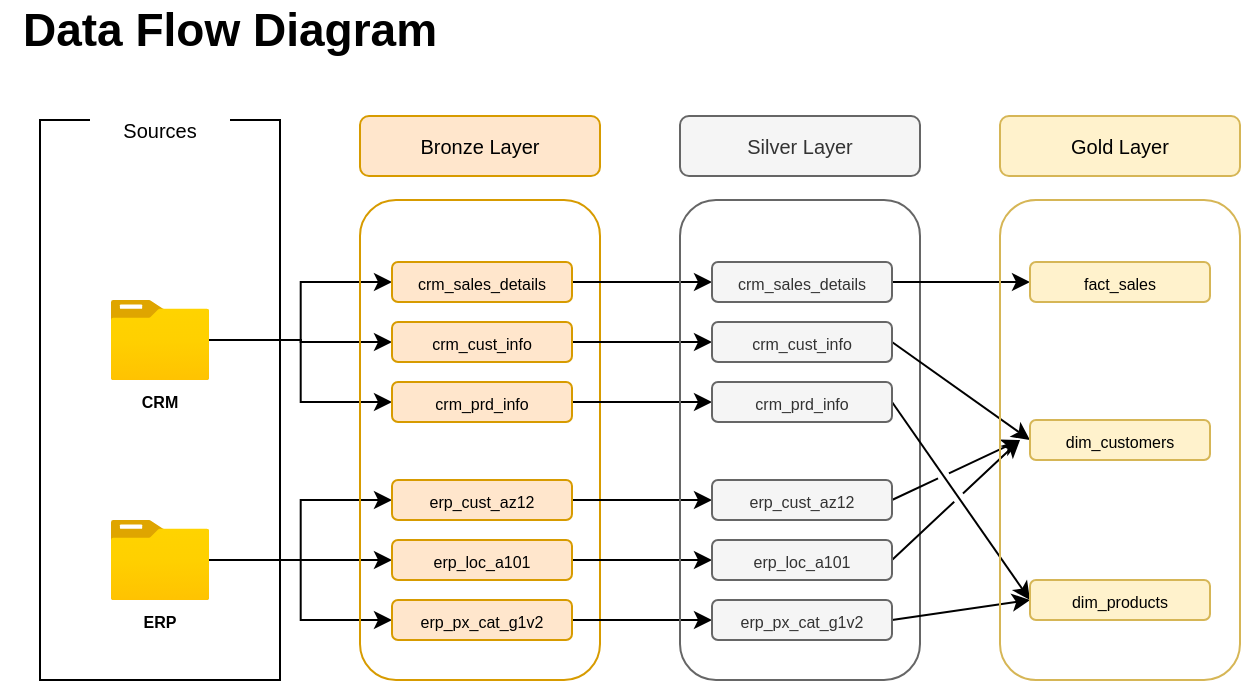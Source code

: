 <mxfile version="28.1.2">
  <diagram name="Page-1" id="hYvm-9ke1DMDbKB1tMgF">
    <mxGraphModel dx="1042" dy="634" grid="1" gridSize="10" guides="1" tooltips="1" connect="1" arrows="1" fold="1" page="1" pageScale="1" pageWidth="827" pageHeight="1169" math="0" shadow="0">
      <root>
        <mxCell id="0" />
        <mxCell id="1" parent="0" />
        <mxCell id="hMbln8pltGGga6ha_A0u-2" value="&lt;b&gt;&lt;font style=&quot;font-size: 23px;&quot;&gt;Data Flow Diagram&lt;/font&gt;&lt;/b&gt;" style="text;html=1;align=center;verticalAlign=middle;whiteSpace=wrap;rounded=0;" parent="1" vertex="1">
          <mxGeometry x="20" y="20" width="230" height="30" as="geometry" />
        </mxCell>
        <mxCell id="hMbln8pltGGga6ha_A0u-4" value="" style="rounded=0;whiteSpace=wrap;html=1;fillColor=none;" parent="1" vertex="1">
          <mxGeometry x="40" y="80" width="120" height="280" as="geometry" />
        </mxCell>
        <mxCell id="hMbln8pltGGga6ha_A0u-5" value="&lt;font style=&quot;font-size: 10px;&quot;&gt;Sources&lt;/font&gt;" style="text;html=1;align=center;verticalAlign=middle;whiteSpace=wrap;rounded=0;fillColor=default;" parent="1" vertex="1">
          <mxGeometry x="65" y="70" width="70" height="30" as="geometry" />
        </mxCell>
        <mxCell id="hMbln8pltGGga6ha_A0u-18" style="edgeStyle=orthogonalEdgeStyle;rounded=0;orthogonalLoop=1;jettySize=auto;html=1;" parent="1" source="hMbln8pltGGga6ha_A0u-6" target="hMbln8pltGGga6ha_A0u-13" edge="1">
          <mxGeometry relative="1" as="geometry" />
        </mxCell>
        <mxCell id="hMbln8pltGGga6ha_A0u-19" style="edgeStyle=orthogonalEdgeStyle;rounded=0;orthogonalLoop=1;jettySize=auto;html=1;entryX=0;entryY=0.5;entryDx=0;entryDy=0;" parent="1" source="hMbln8pltGGga6ha_A0u-6" target="hMbln8pltGGga6ha_A0u-12" edge="1">
          <mxGeometry relative="1" as="geometry" />
        </mxCell>
        <mxCell id="hMbln8pltGGga6ha_A0u-20" style="edgeStyle=orthogonalEdgeStyle;rounded=0;orthogonalLoop=1;jettySize=auto;html=1;entryX=0;entryY=0.5;entryDx=0;entryDy=0;" parent="1" source="hMbln8pltGGga6ha_A0u-6" target="hMbln8pltGGga6ha_A0u-14" edge="1">
          <mxGeometry relative="1" as="geometry" />
        </mxCell>
        <mxCell id="hMbln8pltGGga6ha_A0u-6" value="" style="image;aspect=fixed;html=1;points=[];align=center;fontSize=12;image=img/lib/azure2/general/Folder_Blank.svg;" parent="1" vertex="1">
          <mxGeometry x="75.35" y="170" width="49.29" height="40" as="geometry" />
        </mxCell>
        <mxCell id="hMbln8pltGGga6ha_A0u-7" value="&lt;b&gt;&lt;font style=&quot;font-size: 8px;&quot;&gt;CRM&lt;/font&gt;&lt;/b&gt;" style="text;html=1;align=center;verticalAlign=middle;whiteSpace=wrap;rounded=0;" parent="1" vertex="1">
          <mxGeometry x="80" y="210" width="40" height="20" as="geometry" />
        </mxCell>
        <mxCell id="hMbln8pltGGga6ha_A0u-30" style="edgeStyle=orthogonalEdgeStyle;rounded=0;orthogonalLoop=1;jettySize=auto;html=1;entryX=0;entryY=0.5;entryDx=0;entryDy=0;" parent="1" source="hMbln8pltGGga6ha_A0u-8" target="hMbln8pltGGga6ha_A0u-28" edge="1">
          <mxGeometry relative="1" as="geometry" />
        </mxCell>
        <mxCell id="hMbln8pltGGga6ha_A0u-31" style="edgeStyle=orthogonalEdgeStyle;rounded=0;orthogonalLoop=1;jettySize=auto;html=1;entryX=0;entryY=0.5;entryDx=0;entryDy=0;" parent="1" source="hMbln8pltGGga6ha_A0u-8" target="hMbln8pltGGga6ha_A0u-27" edge="1">
          <mxGeometry relative="1" as="geometry" />
        </mxCell>
        <mxCell id="hMbln8pltGGga6ha_A0u-32" style="edgeStyle=orthogonalEdgeStyle;rounded=0;orthogonalLoop=1;jettySize=auto;html=1;entryX=0;entryY=0.5;entryDx=0;entryDy=0;" parent="1" source="hMbln8pltGGga6ha_A0u-8" target="hMbln8pltGGga6ha_A0u-29" edge="1">
          <mxGeometry relative="1" as="geometry" />
        </mxCell>
        <mxCell id="hMbln8pltGGga6ha_A0u-8" value="" style="image;aspect=fixed;html=1;points=[];align=center;fontSize=12;image=img/lib/azure2/general/Folder_Blank.svg;" parent="1" vertex="1">
          <mxGeometry x="75.36" y="280" width="49.29" height="40" as="geometry" />
        </mxCell>
        <mxCell id="hMbln8pltGGga6ha_A0u-9" value="&lt;b&gt;&lt;font style=&quot;font-size: 8px;&quot;&gt;ERP&lt;/font&gt;&lt;/b&gt;" style="text;html=1;align=center;verticalAlign=middle;whiteSpace=wrap;rounded=0;" parent="1" vertex="1">
          <mxGeometry x="80.01" y="320" width="40" height="20" as="geometry" />
        </mxCell>
        <mxCell id="hMbln8pltGGga6ha_A0u-10" value="" style="rounded=1;whiteSpace=wrap;html=1;fillColor=none;strokeColor=#d79b00;" parent="1" vertex="1">
          <mxGeometry x="200" y="120" width="120" height="240" as="geometry" />
        </mxCell>
        <mxCell id="hMbln8pltGGga6ha_A0u-11" value="&lt;font style=&quot;font-size: 10px;&quot;&gt;Bronze Layer&lt;/font&gt;" style="text;html=1;align=center;verticalAlign=middle;whiteSpace=wrap;rounded=1;fillColor=#ffe6cc;strokeColor=#d79b00;" parent="1" vertex="1">
          <mxGeometry x="200" y="78" width="120" height="30" as="geometry" />
        </mxCell>
        <mxCell id="7EKogUHnucMps5_JJydl-10" style="edgeStyle=orthogonalEdgeStyle;rounded=0;orthogonalLoop=1;jettySize=auto;html=1;exitX=1;exitY=0.5;exitDx=0;exitDy=0;" parent="1" source="hMbln8pltGGga6ha_A0u-12" target="7EKogUHnucMps5_JJydl-3" edge="1">
          <mxGeometry relative="1" as="geometry" />
        </mxCell>
        <mxCell id="hMbln8pltGGga6ha_A0u-12" value="&lt;font style=&quot;font-size: 8px;&quot;&gt;crm_sales_details&lt;/font&gt;" style="text;html=1;align=center;verticalAlign=middle;whiteSpace=wrap;rounded=1;fillColor=#ffe6cc;strokeColor=#d79b00;" parent="1" vertex="1">
          <mxGeometry x="216" y="151" width="90" height="20" as="geometry" />
        </mxCell>
        <mxCell id="7EKogUHnucMps5_JJydl-11" style="edgeStyle=orthogonalEdgeStyle;rounded=0;orthogonalLoop=1;jettySize=auto;html=1;exitX=1;exitY=0.5;exitDx=0;exitDy=0;" parent="1" source="hMbln8pltGGga6ha_A0u-13" target="7EKogUHnucMps5_JJydl-4" edge="1">
          <mxGeometry relative="1" as="geometry" />
        </mxCell>
        <mxCell id="hMbln8pltGGga6ha_A0u-13" value="&lt;font style=&quot;font-size: 8px;&quot;&gt;crm_cust_info&lt;/font&gt;" style="text;html=1;align=center;verticalAlign=middle;whiteSpace=wrap;rounded=1;fillColor=#ffe6cc;strokeColor=#d79b00;" parent="1" vertex="1">
          <mxGeometry x="216" y="181" width="90" height="20" as="geometry" />
        </mxCell>
        <mxCell id="7EKogUHnucMps5_JJydl-12" style="edgeStyle=orthogonalEdgeStyle;rounded=0;orthogonalLoop=1;jettySize=auto;html=1;exitX=1;exitY=0.5;exitDx=0;exitDy=0;entryX=0;entryY=0.5;entryDx=0;entryDy=0;" parent="1" source="hMbln8pltGGga6ha_A0u-14" target="7EKogUHnucMps5_JJydl-5" edge="1">
          <mxGeometry relative="1" as="geometry" />
        </mxCell>
        <mxCell id="hMbln8pltGGga6ha_A0u-14" value="&lt;font style=&quot;font-size: 8px;&quot;&gt;crm_prd_info&lt;/font&gt;" style="text;html=1;align=center;verticalAlign=middle;whiteSpace=wrap;rounded=1;fillColor=#ffe6cc;strokeColor=#d79b00;" parent="1" vertex="1">
          <mxGeometry x="216" y="211" width="90" height="20" as="geometry" />
        </mxCell>
        <mxCell id="7EKogUHnucMps5_JJydl-13" style="edgeStyle=orthogonalEdgeStyle;rounded=0;orthogonalLoop=1;jettySize=auto;html=1;exitX=1;exitY=0.5;exitDx=0;exitDy=0;" parent="1" source="hMbln8pltGGga6ha_A0u-27" target="7EKogUHnucMps5_JJydl-6" edge="1">
          <mxGeometry relative="1" as="geometry" />
        </mxCell>
        <mxCell id="hMbln8pltGGga6ha_A0u-27" value="&lt;font style=&quot;font-size: 8px;&quot;&gt;erp_cust_az12&lt;/font&gt;" style="text;html=1;align=center;verticalAlign=middle;whiteSpace=wrap;rounded=1;fillColor=#ffe6cc;strokeColor=#d79b00;" parent="1" vertex="1">
          <mxGeometry x="216" y="260" width="90" height="20" as="geometry" />
        </mxCell>
        <mxCell id="7EKogUHnucMps5_JJydl-14" style="edgeStyle=orthogonalEdgeStyle;rounded=0;orthogonalLoop=1;jettySize=auto;html=1;exitX=1;exitY=0.5;exitDx=0;exitDy=0;entryX=0;entryY=0.5;entryDx=0;entryDy=0;" parent="1" source="hMbln8pltGGga6ha_A0u-28" target="7EKogUHnucMps5_JJydl-7" edge="1">
          <mxGeometry relative="1" as="geometry" />
        </mxCell>
        <mxCell id="hMbln8pltGGga6ha_A0u-28" value="&lt;font style=&quot;font-size: 8px;&quot;&gt;erp_loc_a101&lt;/font&gt;" style="text;html=1;align=center;verticalAlign=middle;whiteSpace=wrap;rounded=1;fillColor=#ffe6cc;strokeColor=#d79b00;" parent="1" vertex="1">
          <mxGeometry x="216" y="290" width="90" height="20" as="geometry" />
        </mxCell>
        <mxCell id="7EKogUHnucMps5_JJydl-15" style="edgeStyle=orthogonalEdgeStyle;rounded=0;orthogonalLoop=1;jettySize=auto;html=1;exitX=1;exitY=0.5;exitDx=0;exitDy=0;" parent="1" source="hMbln8pltGGga6ha_A0u-29" target="7EKogUHnucMps5_JJydl-8" edge="1">
          <mxGeometry relative="1" as="geometry" />
        </mxCell>
        <mxCell id="hMbln8pltGGga6ha_A0u-29" value="&lt;font style=&quot;font-size: 8px;&quot;&gt;erp_px_cat_g1v2&lt;/font&gt;" style="text;html=1;align=center;verticalAlign=middle;whiteSpace=wrap;rounded=1;fillColor=#ffe6cc;strokeColor=#d79b00;" parent="1" vertex="1">
          <mxGeometry x="216" y="320" width="90" height="20" as="geometry" />
        </mxCell>
        <mxCell id="7EKogUHnucMps5_JJydl-1" value="" style="rounded=1;whiteSpace=wrap;html=1;fillColor=none;strokeColor=#666666;fontColor=#333333;" parent="1" vertex="1">
          <mxGeometry x="360" y="120" width="120" height="240" as="geometry" />
        </mxCell>
        <mxCell id="7EKogUHnucMps5_JJydl-2" value="&lt;font style=&quot;font-size: 10px;&quot;&gt;Silver Layer&lt;/font&gt;" style="text;html=1;align=center;verticalAlign=middle;whiteSpace=wrap;rounded=1;fillColor=#f5f5f5;strokeColor=#666666;fontColor=#333333;" parent="1" vertex="1">
          <mxGeometry x="360" y="78" width="120" height="30" as="geometry" />
        </mxCell>
        <mxCell id="GvTCVJFUWgeWL_bmrtgT-10" style="rounded=0;orthogonalLoop=1;jettySize=auto;html=1;exitX=1;exitY=0.5;exitDx=0;exitDy=0;entryX=0;entryY=0.5;entryDx=0;entryDy=0;jumpStyle=gap;" edge="1" parent="1" source="7EKogUHnucMps5_JJydl-3" target="GvTCVJFUWgeWL_bmrtgT-3">
          <mxGeometry relative="1" as="geometry" />
        </mxCell>
        <mxCell id="7EKogUHnucMps5_JJydl-3" value="&lt;font style=&quot;font-size: 8px;&quot;&gt;crm_sales_details&lt;/font&gt;" style="text;html=1;align=center;verticalAlign=middle;whiteSpace=wrap;rounded=1;fillColor=#f5f5f5;strokeColor=#666666;fontColor=#333333;" parent="1" vertex="1">
          <mxGeometry x="376" y="151" width="90" height="20" as="geometry" />
        </mxCell>
        <mxCell id="GvTCVJFUWgeWL_bmrtgT-11" style="rounded=0;orthogonalLoop=1;jettySize=auto;html=1;exitX=1;exitY=0.5;exitDx=0;exitDy=0;entryX=0;entryY=0.5;entryDx=0;entryDy=0;" edge="1" parent="1" source="7EKogUHnucMps5_JJydl-4" target="GvTCVJFUWgeWL_bmrtgT-4">
          <mxGeometry relative="1" as="geometry" />
        </mxCell>
        <mxCell id="7EKogUHnucMps5_JJydl-4" value="&lt;font style=&quot;font-size: 8px;&quot;&gt;crm_cust_info&lt;/font&gt;" style="text;html=1;align=center;verticalAlign=middle;whiteSpace=wrap;rounded=1;fillColor=#f5f5f5;strokeColor=#666666;fontColor=#333333;" parent="1" vertex="1">
          <mxGeometry x="376" y="181" width="90" height="20" as="geometry" />
        </mxCell>
        <mxCell id="GvTCVJFUWgeWL_bmrtgT-14" style="rounded=0;orthogonalLoop=1;jettySize=auto;html=1;exitX=1;exitY=0.5;exitDx=0;exitDy=0;entryX=0;entryY=0.5;entryDx=0;entryDy=0;jumpStyle=gap;" edge="1" parent="1" source="7EKogUHnucMps5_JJydl-5" target="GvTCVJFUWgeWL_bmrtgT-5">
          <mxGeometry relative="1" as="geometry" />
        </mxCell>
        <mxCell id="7EKogUHnucMps5_JJydl-5" value="&lt;font style=&quot;font-size: 8px;&quot;&gt;crm_prd_info&lt;/font&gt;" style="text;html=1;align=center;verticalAlign=middle;whiteSpace=wrap;rounded=1;fillColor=#f5f5f5;strokeColor=#666666;fontColor=#333333;" parent="1" vertex="1">
          <mxGeometry x="376" y="211" width="90" height="20" as="geometry" />
        </mxCell>
        <mxCell id="GvTCVJFUWgeWL_bmrtgT-12" style="rounded=0;orthogonalLoop=1;jettySize=auto;html=1;exitX=1;exitY=0.5;exitDx=0;exitDy=0;jumpStyle=gap;" edge="1" parent="1" source="7EKogUHnucMps5_JJydl-6">
          <mxGeometry relative="1" as="geometry">
            <mxPoint x="530" y="240" as="targetPoint" />
          </mxGeometry>
        </mxCell>
        <mxCell id="7EKogUHnucMps5_JJydl-6" value="&lt;font style=&quot;font-size: 8px;&quot;&gt;erp_cust_az12&lt;/font&gt;" style="text;html=1;align=center;verticalAlign=middle;whiteSpace=wrap;rounded=1;fillColor=#f5f5f5;strokeColor=#666666;fontColor=#333333;" parent="1" vertex="1">
          <mxGeometry x="376" y="260" width="90" height="20" as="geometry" />
        </mxCell>
        <mxCell id="GvTCVJFUWgeWL_bmrtgT-13" style="rounded=0;orthogonalLoop=1;jettySize=auto;html=1;exitX=1;exitY=0.5;exitDx=0;exitDy=0;jumpStyle=gap;" edge="1" parent="1" source="7EKogUHnucMps5_JJydl-7">
          <mxGeometry relative="1" as="geometry">
            <mxPoint x="530" y="240" as="targetPoint" />
          </mxGeometry>
        </mxCell>
        <mxCell id="7EKogUHnucMps5_JJydl-7" value="&lt;font style=&quot;font-size: 8px;&quot;&gt;erp_loc_a101&lt;/font&gt;" style="text;html=1;align=center;verticalAlign=middle;whiteSpace=wrap;rounded=1;fillColor=#f5f5f5;strokeColor=#666666;fontColor=#333333;" parent="1" vertex="1">
          <mxGeometry x="376" y="290" width="90" height="20" as="geometry" />
        </mxCell>
        <mxCell id="GvTCVJFUWgeWL_bmrtgT-15" style="rounded=0;orthogonalLoop=1;jettySize=auto;html=1;exitX=1;exitY=0.5;exitDx=0;exitDy=0;jumpStyle=gap;entryX=0;entryY=0.5;entryDx=0;entryDy=0;" edge="1" parent="1" source="7EKogUHnucMps5_JJydl-8" target="GvTCVJFUWgeWL_bmrtgT-5">
          <mxGeometry relative="1" as="geometry">
            <mxPoint x="540" y="320.0" as="targetPoint" />
          </mxGeometry>
        </mxCell>
        <mxCell id="7EKogUHnucMps5_JJydl-8" value="&lt;font style=&quot;font-size: 8px;&quot;&gt;erp_px_cat_g1v2&lt;/font&gt;" style="text;html=1;align=center;verticalAlign=middle;whiteSpace=wrap;rounded=1;fillColor=#f5f5f5;strokeColor=#666666;fontColor=#333333;" parent="1" vertex="1">
          <mxGeometry x="376" y="320" width="90" height="20" as="geometry" />
        </mxCell>
        <mxCell id="GvTCVJFUWgeWL_bmrtgT-1" value="" style="rounded=1;whiteSpace=wrap;html=1;fillColor=none;strokeColor=#d6b656;" vertex="1" parent="1">
          <mxGeometry x="520" y="120" width="120" height="240" as="geometry" />
        </mxCell>
        <mxCell id="GvTCVJFUWgeWL_bmrtgT-2" value="&lt;font style=&quot;font-size: 10px;&quot;&gt;Gold Layer&lt;/font&gt;" style="text;html=1;align=center;verticalAlign=middle;whiteSpace=wrap;rounded=1;fillColor=#fff2cc;strokeColor=#d6b656;" vertex="1" parent="1">
          <mxGeometry x="520" y="78" width="120" height="30" as="geometry" />
        </mxCell>
        <mxCell id="GvTCVJFUWgeWL_bmrtgT-3" value="&lt;font style=&quot;font-size: 8px;&quot;&gt;fact_sales&lt;/font&gt;" style="text;html=1;align=center;verticalAlign=middle;whiteSpace=wrap;rounded=1;fillColor=#fff2cc;strokeColor=#d6b656;" vertex="1" parent="1">
          <mxGeometry x="535" y="151" width="90" height="20" as="geometry" />
        </mxCell>
        <mxCell id="GvTCVJFUWgeWL_bmrtgT-4" value="&lt;font style=&quot;font-size: 8px;&quot;&gt;dim_customers&lt;/font&gt;" style="text;html=1;align=center;verticalAlign=middle;whiteSpace=wrap;rounded=1;fillColor=#fff2cc;strokeColor=#d6b656;" vertex="1" parent="1">
          <mxGeometry x="535" y="230" width="90" height="20" as="geometry" />
        </mxCell>
        <mxCell id="GvTCVJFUWgeWL_bmrtgT-5" value="&lt;font style=&quot;font-size: 8px;&quot;&gt;dim_products&lt;/font&gt;" style="text;html=1;align=center;verticalAlign=middle;whiteSpace=wrap;rounded=1;fillColor=#fff2cc;strokeColor=#d6b656;" vertex="1" parent="1">
          <mxGeometry x="535" y="310" width="90" height="20" as="geometry" />
        </mxCell>
      </root>
    </mxGraphModel>
  </diagram>
</mxfile>
